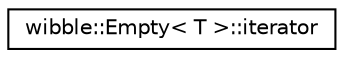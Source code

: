 digraph G
{
  edge [fontname="Helvetica",fontsize="10",labelfontname="Helvetica",labelfontsize="10"];
  node [fontname="Helvetica",fontsize="10",shape=record];
  rankdir="LR";
  Node1 [label="wibble::Empty\< T \>::iterator",height=0.2,width=0.4,color="black", fillcolor="white", style="filled",URL="$classwibble_1_1Empty_1_1iterator.html"];
}
